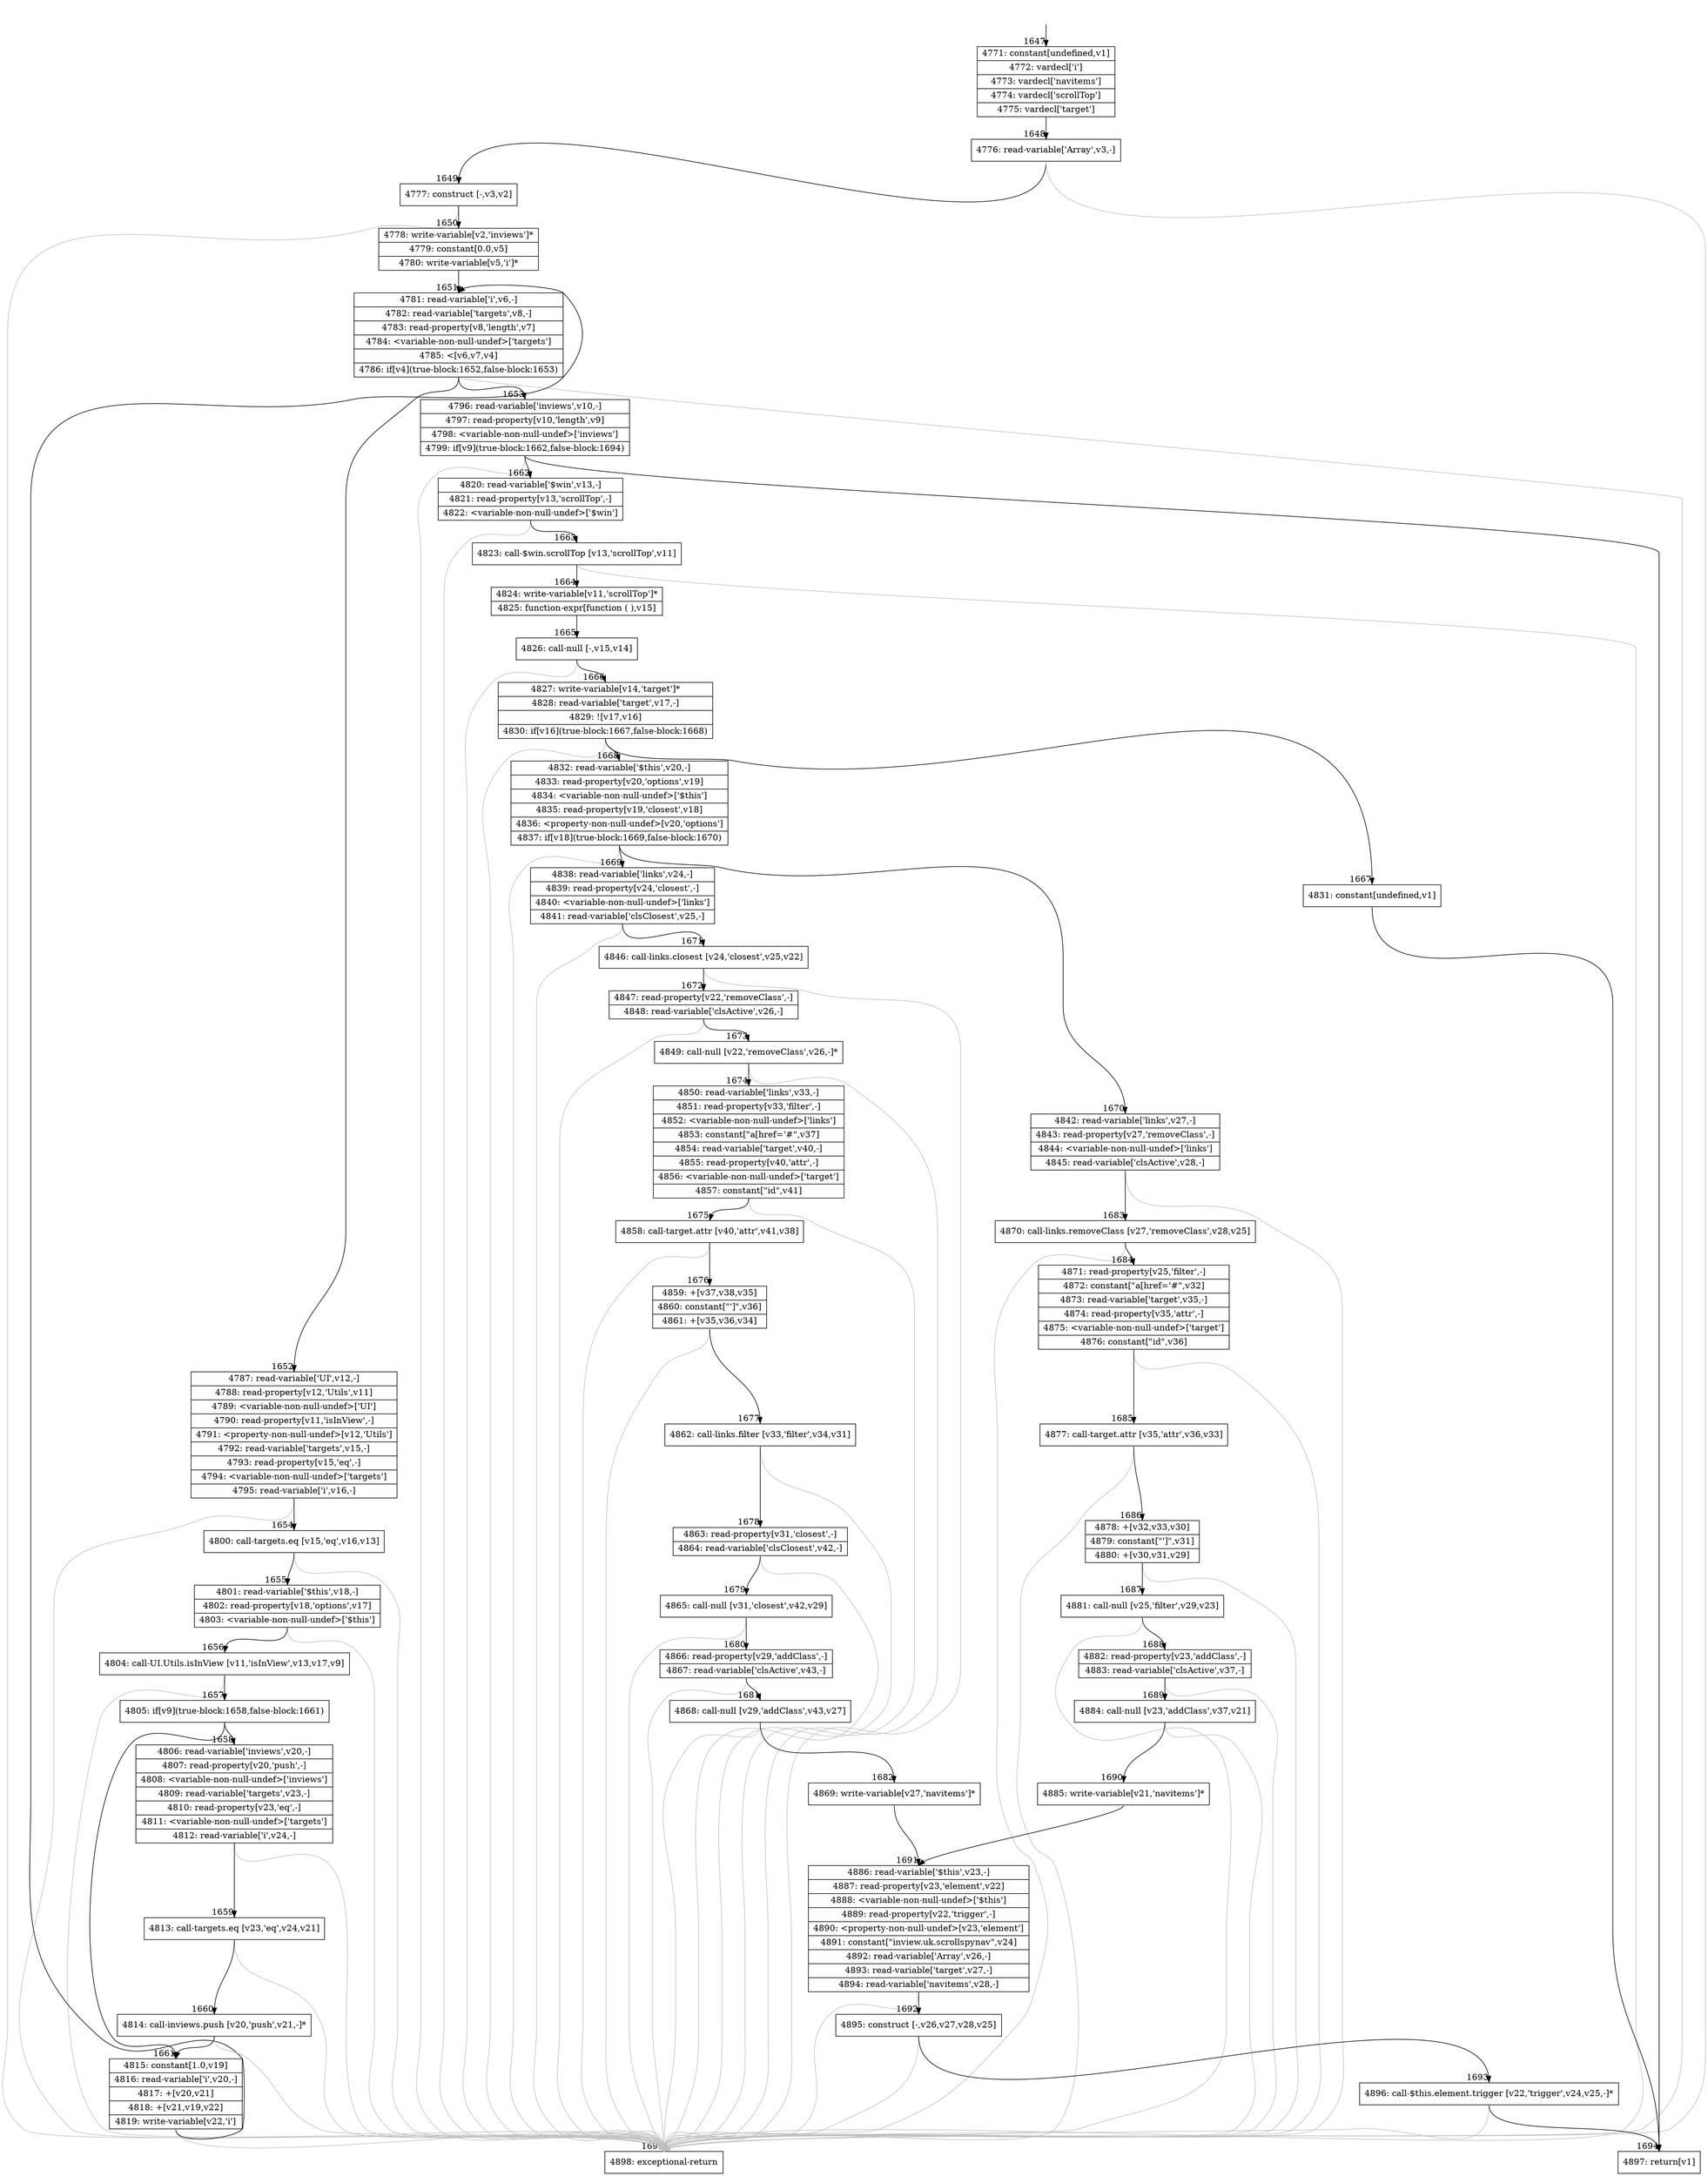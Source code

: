 digraph {
rankdir="TD"
BB_entry132[shape=none,label=""];
BB_entry132 -> BB1647 [tailport=s, headport=n, headlabel="    1647"]
BB1647 [shape=record label="{4771: constant[undefined,v1]|4772: vardecl['i']|4773: vardecl['navitems']|4774: vardecl['scrollTop']|4775: vardecl['target']}" ] 
BB1647 -> BB1648 [tailport=s, headport=n, headlabel="      1648"]
BB1648 [shape=record label="{4776: read-variable['Array',v3,-]}" ] 
BB1648 -> BB1649 [tailport=s, headport=n, headlabel="      1649"]
BB1648 -> BB1695 [tailport=s, headport=n, color=gray, headlabel="      1695"]
BB1649 [shape=record label="{4777: construct [-,v3,v2]}" ] 
BB1649 -> BB1650 [tailport=s, headport=n, headlabel="      1650"]
BB1649 -> BB1695 [tailport=s, headport=n, color=gray]
BB1650 [shape=record label="{4778: write-variable[v2,'inviews']*|4779: constant[0.0,v5]|4780: write-variable[v5,'i']*}" ] 
BB1650 -> BB1651 [tailport=s, headport=n, headlabel="      1651"]
BB1651 [shape=record label="{4781: read-variable['i',v6,-]|4782: read-variable['targets',v8,-]|4783: read-property[v8,'length',v7]|4784: \<variable-non-null-undef\>['targets']|4785: \<[v6,v7,v4]|4786: if[v4](true-block:1652,false-block:1653)}" ] 
BB1651 -> BB1652 [tailport=s, headport=n, headlabel="      1652"]
BB1651 -> BB1653 [tailport=s, headport=n, headlabel="      1653"]
BB1651 -> BB1695 [tailport=s, headport=n, color=gray]
BB1652 [shape=record label="{4787: read-variable['UI',v12,-]|4788: read-property[v12,'Utils',v11]|4789: \<variable-non-null-undef\>['UI']|4790: read-property[v11,'isInView',-]|4791: \<property-non-null-undef\>[v12,'Utils']|4792: read-variable['targets',v15,-]|4793: read-property[v15,'eq',-]|4794: \<variable-non-null-undef\>['targets']|4795: read-variable['i',v16,-]}" ] 
BB1652 -> BB1654 [tailport=s, headport=n, headlabel="      1654"]
BB1652 -> BB1695 [tailport=s, headport=n, color=gray]
BB1653 [shape=record label="{4796: read-variable['inviews',v10,-]|4797: read-property[v10,'length',v9]|4798: \<variable-non-null-undef\>['inviews']|4799: if[v9](true-block:1662,false-block:1694)}" ] 
BB1653 -> BB1662 [tailport=s, headport=n, headlabel="      1662"]
BB1653 -> BB1694 [tailport=s, headport=n, headlabel="      1694"]
BB1653 -> BB1695 [tailport=s, headport=n, color=gray]
BB1654 [shape=record label="{4800: call-targets.eq [v15,'eq',v16,v13]}" ] 
BB1654 -> BB1655 [tailport=s, headport=n, headlabel="      1655"]
BB1654 -> BB1695 [tailport=s, headport=n, color=gray]
BB1655 [shape=record label="{4801: read-variable['$this',v18,-]|4802: read-property[v18,'options',v17]|4803: \<variable-non-null-undef\>['$this']}" ] 
BB1655 -> BB1656 [tailport=s, headport=n, headlabel="      1656"]
BB1655 -> BB1695 [tailport=s, headport=n, color=gray]
BB1656 [shape=record label="{4804: call-UI.Utils.isInView [v11,'isInView',v13,v17,v9]}" ] 
BB1656 -> BB1657 [tailport=s, headport=n, headlabel="      1657"]
BB1656 -> BB1695 [tailport=s, headport=n, color=gray]
BB1657 [shape=record label="{4805: if[v9](true-block:1658,false-block:1661)}" ] 
BB1657 -> BB1658 [tailport=s, headport=n, headlabel="      1658"]
BB1657 -> BB1661 [tailport=s, headport=n, headlabel="      1661"]
BB1658 [shape=record label="{4806: read-variable['inviews',v20,-]|4807: read-property[v20,'push',-]|4808: \<variable-non-null-undef\>['inviews']|4809: read-variable['targets',v23,-]|4810: read-property[v23,'eq',-]|4811: \<variable-non-null-undef\>['targets']|4812: read-variable['i',v24,-]}" ] 
BB1658 -> BB1659 [tailport=s, headport=n, headlabel="      1659"]
BB1658 -> BB1695 [tailport=s, headport=n, color=gray]
BB1659 [shape=record label="{4813: call-targets.eq [v23,'eq',v24,v21]}" ] 
BB1659 -> BB1660 [tailport=s, headport=n, headlabel="      1660"]
BB1659 -> BB1695 [tailport=s, headport=n, color=gray]
BB1660 [shape=record label="{4814: call-inviews.push [v20,'push',v21,-]*}" ] 
BB1660 -> BB1661 [tailport=s, headport=n]
BB1660 -> BB1695 [tailport=s, headport=n, color=gray]
BB1661 [shape=record label="{4815: constant[1.0,v19]|4816: read-variable['i',v20,-]|4817: +[v20,v21]|4818: +[v21,v19,v22]|4819: write-variable[v22,'i']}" ] 
BB1661 -> BB1651 [tailport=s, headport=n]
BB1661 -> BB1695 [tailport=s, headport=n, color=gray]
BB1662 [shape=record label="{4820: read-variable['$win',v13,-]|4821: read-property[v13,'scrollTop',-]|4822: \<variable-non-null-undef\>['$win']}" ] 
BB1662 -> BB1663 [tailport=s, headport=n, headlabel="      1663"]
BB1662 -> BB1695 [tailport=s, headport=n, color=gray]
BB1663 [shape=record label="{4823: call-$win.scrollTop [v13,'scrollTop',v11]}" ] 
BB1663 -> BB1664 [tailport=s, headport=n, headlabel="      1664"]
BB1663 -> BB1695 [tailport=s, headport=n, color=gray]
BB1664 [shape=record label="{4824: write-variable[v11,'scrollTop']*|4825: function-expr[function ( ),v15]}" ] 
BB1664 -> BB1665 [tailport=s, headport=n, headlabel="      1665"]
BB1665 [shape=record label="{4826: call-null [-,v15,v14]}" ] 
BB1665 -> BB1666 [tailport=s, headport=n, headlabel="      1666"]
BB1665 -> BB1695 [tailport=s, headport=n, color=gray]
BB1666 [shape=record label="{4827: write-variable[v14,'target']*|4828: read-variable['target',v17,-]|4829: ![v17,v16]|4830: if[v16](true-block:1667,false-block:1668)}" ] 
BB1666 -> BB1667 [tailport=s, headport=n, headlabel="      1667"]
BB1666 -> BB1668 [tailport=s, headport=n, headlabel="      1668"]
BB1666 -> BB1695 [tailport=s, headport=n, color=gray]
BB1667 [shape=record label="{4831: constant[undefined,v1]}" ] 
BB1667 -> BB1694 [tailport=s, headport=n]
BB1668 [shape=record label="{4832: read-variable['$this',v20,-]|4833: read-property[v20,'options',v19]|4834: \<variable-non-null-undef\>['$this']|4835: read-property[v19,'closest',v18]|4836: \<property-non-null-undef\>[v20,'options']|4837: if[v18](true-block:1669,false-block:1670)}" ] 
BB1668 -> BB1669 [tailport=s, headport=n, headlabel="      1669"]
BB1668 -> BB1670 [tailport=s, headport=n, headlabel="      1670"]
BB1668 -> BB1695 [tailport=s, headport=n, color=gray]
BB1669 [shape=record label="{4838: read-variable['links',v24,-]|4839: read-property[v24,'closest',-]|4840: \<variable-non-null-undef\>['links']|4841: read-variable['clsClosest',v25,-]}" ] 
BB1669 -> BB1671 [tailport=s, headport=n, headlabel="      1671"]
BB1669 -> BB1695 [tailport=s, headport=n, color=gray]
BB1670 [shape=record label="{4842: read-variable['links',v27,-]|4843: read-property[v27,'removeClass',-]|4844: \<variable-non-null-undef\>['links']|4845: read-variable['clsActive',v28,-]}" ] 
BB1670 -> BB1683 [tailport=s, headport=n, headlabel="      1683"]
BB1670 -> BB1695 [tailport=s, headport=n, color=gray]
BB1671 [shape=record label="{4846: call-links.closest [v24,'closest',v25,v22]}" ] 
BB1671 -> BB1672 [tailport=s, headport=n, headlabel="      1672"]
BB1671 -> BB1695 [tailport=s, headport=n, color=gray]
BB1672 [shape=record label="{4847: read-property[v22,'removeClass',-]|4848: read-variable['clsActive',v26,-]}" ] 
BB1672 -> BB1673 [tailport=s, headport=n, headlabel="      1673"]
BB1672 -> BB1695 [tailport=s, headport=n, color=gray]
BB1673 [shape=record label="{4849: call-null [v22,'removeClass',v26,-]*}" ] 
BB1673 -> BB1674 [tailport=s, headport=n, headlabel="      1674"]
BB1673 -> BB1695 [tailport=s, headport=n, color=gray]
BB1674 [shape=record label="{4850: read-variable['links',v33,-]|4851: read-property[v33,'filter',-]|4852: \<variable-non-null-undef\>['links']|4853: constant[\"a[href='#\",v37]|4854: read-variable['target',v40,-]|4855: read-property[v40,'attr',-]|4856: \<variable-non-null-undef\>['target']|4857: constant[\"id\",v41]}" ] 
BB1674 -> BB1675 [tailport=s, headport=n, headlabel="      1675"]
BB1674 -> BB1695 [tailport=s, headport=n, color=gray]
BB1675 [shape=record label="{4858: call-target.attr [v40,'attr',v41,v38]}" ] 
BB1675 -> BB1676 [tailport=s, headport=n, headlabel="      1676"]
BB1675 -> BB1695 [tailport=s, headport=n, color=gray]
BB1676 [shape=record label="{4859: +[v37,v38,v35]|4860: constant[\"']\",v36]|4861: +[v35,v36,v34]}" ] 
BB1676 -> BB1677 [tailport=s, headport=n, headlabel="      1677"]
BB1676 -> BB1695 [tailport=s, headport=n, color=gray]
BB1677 [shape=record label="{4862: call-links.filter [v33,'filter',v34,v31]}" ] 
BB1677 -> BB1678 [tailport=s, headport=n, headlabel="      1678"]
BB1677 -> BB1695 [tailport=s, headport=n, color=gray]
BB1678 [shape=record label="{4863: read-property[v31,'closest',-]|4864: read-variable['clsClosest',v42,-]}" ] 
BB1678 -> BB1679 [tailport=s, headport=n, headlabel="      1679"]
BB1678 -> BB1695 [tailport=s, headport=n, color=gray]
BB1679 [shape=record label="{4865: call-null [v31,'closest',v42,v29]}" ] 
BB1679 -> BB1680 [tailport=s, headport=n, headlabel="      1680"]
BB1679 -> BB1695 [tailport=s, headport=n, color=gray]
BB1680 [shape=record label="{4866: read-property[v29,'addClass',-]|4867: read-variable['clsActive',v43,-]}" ] 
BB1680 -> BB1681 [tailport=s, headport=n, headlabel="      1681"]
BB1680 -> BB1695 [tailport=s, headport=n, color=gray]
BB1681 [shape=record label="{4868: call-null [v29,'addClass',v43,v27]}" ] 
BB1681 -> BB1682 [tailport=s, headport=n, headlabel="      1682"]
BB1681 -> BB1695 [tailport=s, headport=n, color=gray]
BB1682 [shape=record label="{4869: write-variable[v27,'navitems']*}" ] 
BB1682 -> BB1691 [tailport=s, headport=n, headlabel="      1691"]
BB1683 [shape=record label="{4870: call-links.removeClass [v27,'removeClass',v28,v25]}" ] 
BB1683 -> BB1684 [tailport=s, headport=n, headlabel="      1684"]
BB1683 -> BB1695 [tailport=s, headport=n, color=gray]
BB1684 [shape=record label="{4871: read-property[v25,'filter',-]|4872: constant[\"a[href='#\",v32]|4873: read-variable['target',v35,-]|4874: read-property[v35,'attr',-]|4875: \<variable-non-null-undef\>['target']|4876: constant[\"id\",v36]}" ] 
BB1684 -> BB1685 [tailport=s, headport=n, headlabel="      1685"]
BB1684 -> BB1695 [tailport=s, headport=n, color=gray]
BB1685 [shape=record label="{4877: call-target.attr [v35,'attr',v36,v33]}" ] 
BB1685 -> BB1686 [tailport=s, headport=n, headlabel="      1686"]
BB1685 -> BB1695 [tailport=s, headport=n, color=gray]
BB1686 [shape=record label="{4878: +[v32,v33,v30]|4879: constant[\"']\",v31]|4880: +[v30,v31,v29]}" ] 
BB1686 -> BB1687 [tailport=s, headport=n, headlabel="      1687"]
BB1686 -> BB1695 [tailport=s, headport=n, color=gray]
BB1687 [shape=record label="{4881: call-null [v25,'filter',v29,v23]}" ] 
BB1687 -> BB1688 [tailport=s, headport=n, headlabel="      1688"]
BB1687 -> BB1695 [tailport=s, headport=n, color=gray]
BB1688 [shape=record label="{4882: read-property[v23,'addClass',-]|4883: read-variable['clsActive',v37,-]}" ] 
BB1688 -> BB1689 [tailport=s, headport=n, headlabel="      1689"]
BB1688 -> BB1695 [tailport=s, headport=n, color=gray]
BB1689 [shape=record label="{4884: call-null [v23,'addClass',v37,v21]}" ] 
BB1689 -> BB1690 [tailport=s, headport=n, headlabel="      1690"]
BB1689 -> BB1695 [tailport=s, headport=n, color=gray]
BB1690 [shape=record label="{4885: write-variable[v21,'navitems']*}" ] 
BB1690 -> BB1691 [tailport=s, headport=n]
BB1691 [shape=record label="{4886: read-variable['$this',v23,-]|4887: read-property[v23,'element',v22]|4888: \<variable-non-null-undef\>['$this']|4889: read-property[v22,'trigger',-]|4890: \<property-non-null-undef\>[v23,'element']|4891: constant[\"inview.uk.scrollspynav\",v24]|4892: read-variable['Array',v26,-]|4893: read-variable['target',v27,-]|4894: read-variable['navitems',v28,-]}" ] 
BB1691 -> BB1692 [tailport=s, headport=n, headlabel="      1692"]
BB1691 -> BB1695 [tailport=s, headport=n, color=gray]
BB1692 [shape=record label="{4895: construct [-,v26,v27,v28,v25]}" ] 
BB1692 -> BB1693 [tailport=s, headport=n, headlabel="      1693"]
BB1692 -> BB1695 [tailport=s, headport=n, color=gray]
BB1693 [shape=record label="{4896: call-$this.element.trigger [v22,'trigger',v24,v25,-]*}" ] 
BB1693 -> BB1694 [tailport=s, headport=n]
BB1693 -> BB1695 [tailport=s, headport=n, color=gray]
BB1694 [shape=record label="{4897: return[v1]}" ] 
BB1695 [shape=record label="{4898: exceptional-return}" ] 
//#$~ 1297
}
